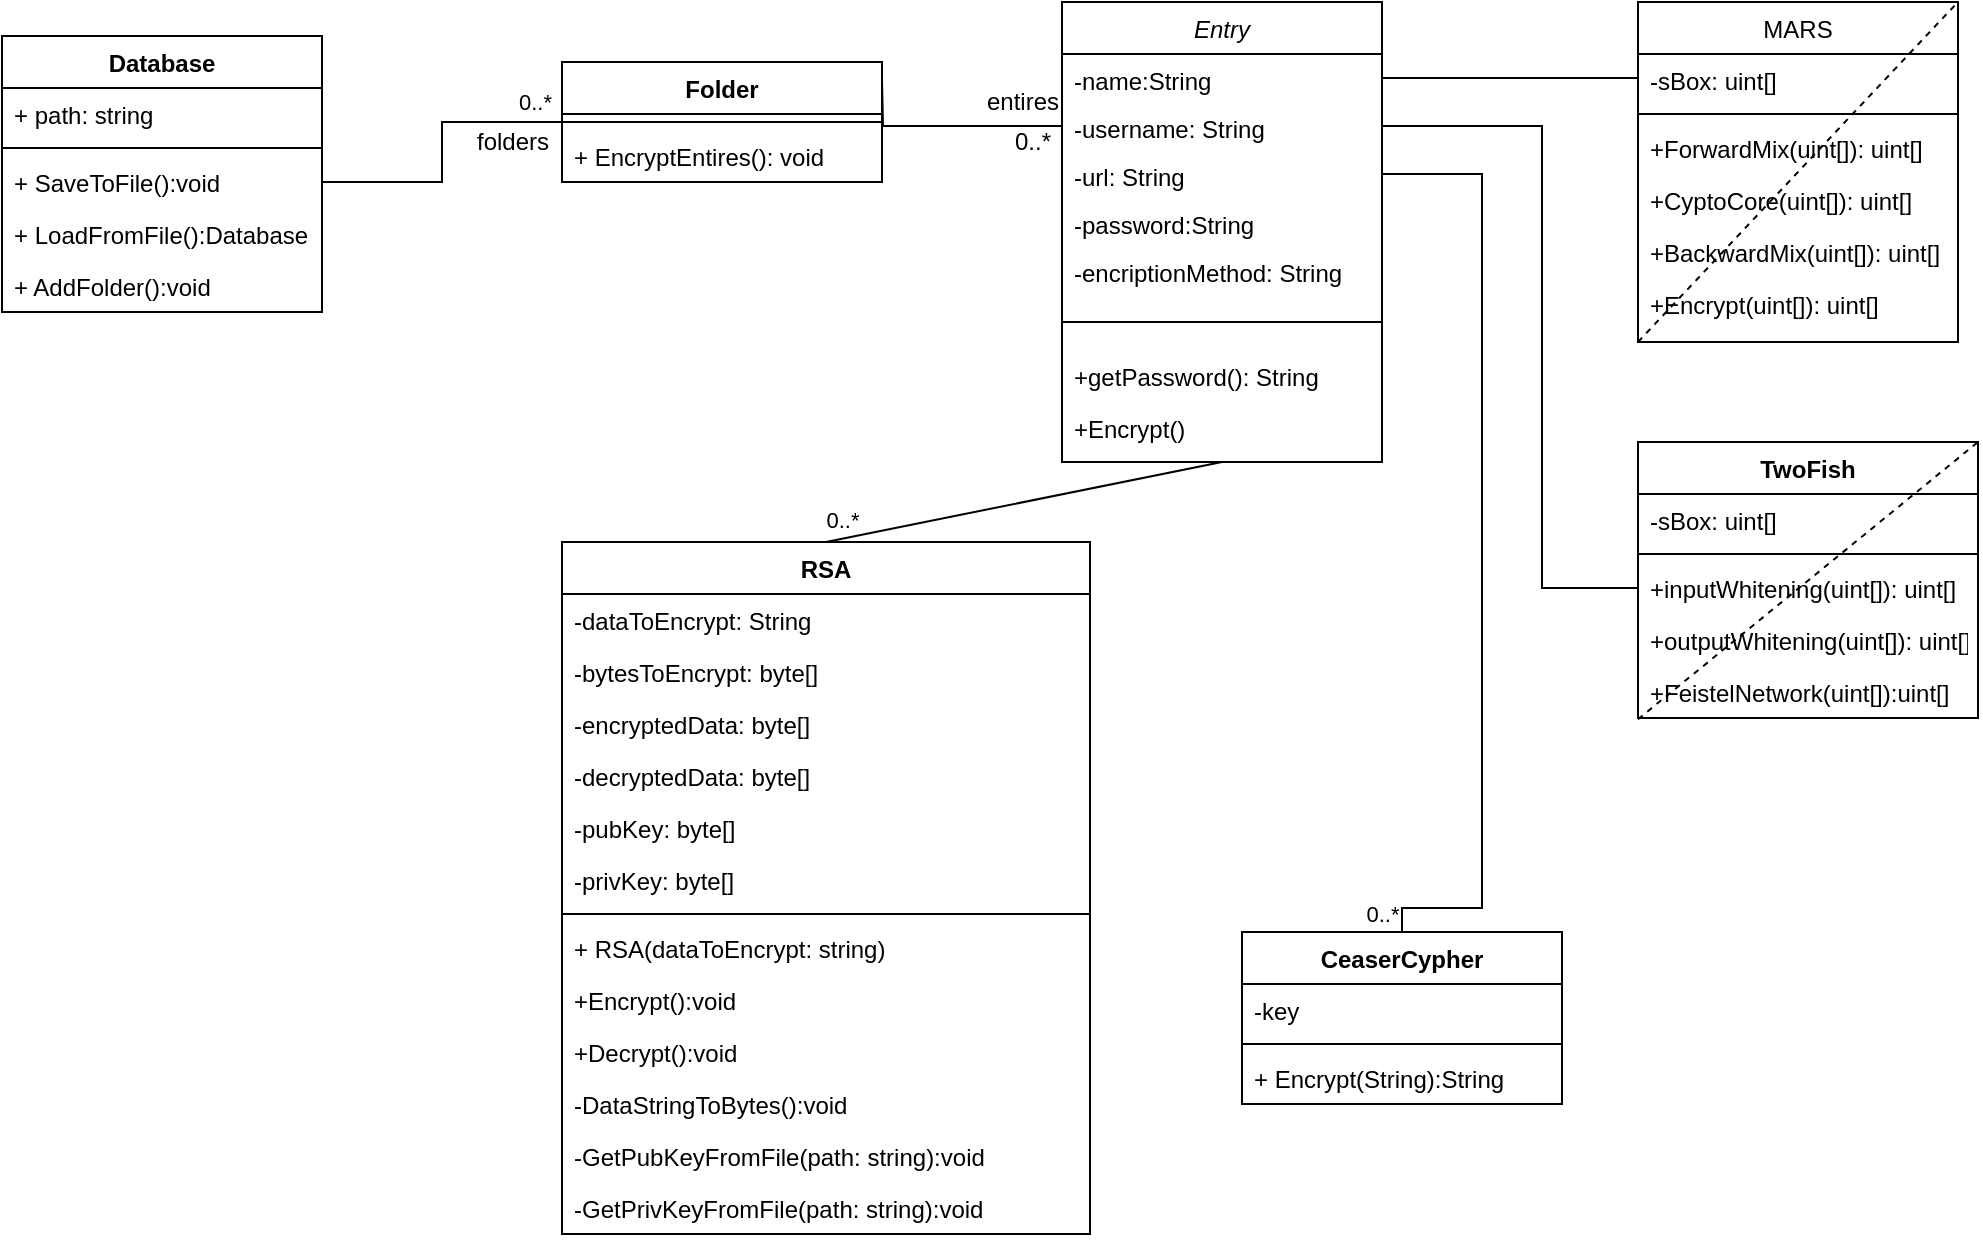 <mxfile version="18.0.1" type="device"><diagram id="C5RBs43oDa-KdzZeNtuy" name="Page-1"><mxGraphModel dx="1364" dy="346" grid="1" gridSize="10" guides="1" tooltips="1" connect="1" arrows="1" fold="1" page="1" pageScale="1" pageWidth="827" pageHeight="1169" math="0" shadow="0"><root><mxCell id="WIyWlLk6GJQsqaUBKTNV-0"/><mxCell id="WIyWlLk6GJQsqaUBKTNV-1" parent="WIyWlLk6GJQsqaUBKTNV-0"/><mxCell id="zkfFHV4jXpPFQw0GAbJ--0" value="Entry" style="swimlane;fontStyle=2;align=center;verticalAlign=top;childLayout=stackLayout;horizontal=1;startSize=26;horizontalStack=0;resizeParent=1;resizeLast=0;collapsible=1;marginBottom=0;rounded=0;shadow=0;strokeWidth=1;" parent="WIyWlLk6GJQsqaUBKTNV-1" vertex="1"><mxGeometry x="220" y="120" width="160" height="230" as="geometry"><mxRectangle x="230" y="140" width="160" height="26" as="alternateBounds"/></mxGeometry></mxCell><mxCell id="zkfFHV4jXpPFQw0GAbJ--1" value="-name:String" style="text;align=left;verticalAlign=top;spacingLeft=4;spacingRight=4;overflow=hidden;rotatable=0;points=[[0,0.5],[1,0.5]];portConstraint=eastwest;" parent="zkfFHV4jXpPFQw0GAbJ--0" vertex="1"><mxGeometry y="26" width="160" height="24" as="geometry"/></mxCell><mxCell id="X9prJP2SPEjW0zn2aLa6-2" value="-username: String" style="text;align=left;verticalAlign=top;spacingLeft=4;spacingRight=4;overflow=hidden;rotatable=0;points=[[0,0.5],[1,0.5]];portConstraint=eastwest;" parent="zkfFHV4jXpPFQw0GAbJ--0" vertex="1"><mxGeometry y="50" width="160" height="24" as="geometry"/></mxCell><mxCell id="X9prJP2SPEjW0zn2aLa6-3" value="-url: String" style="text;align=left;verticalAlign=top;spacingLeft=4;spacingRight=4;overflow=hidden;rotatable=0;points=[[0,0.5],[1,0.5]];portConstraint=eastwest;" parent="zkfFHV4jXpPFQw0GAbJ--0" vertex="1"><mxGeometry y="74" width="160" height="24" as="geometry"/></mxCell><mxCell id="LYHxTV_q-xc3YEyQ7yke-19" value="-password:String" style="text;align=left;verticalAlign=top;spacingLeft=4;spacingRight=4;overflow=hidden;rotatable=0;points=[[0,0.5],[1,0.5]];portConstraint=eastwest;" parent="zkfFHV4jXpPFQw0GAbJ--0" vertex="1"><mxGeometry y="98" width="160" height="24" as="geometry"/></mxCell><mxCell id="LYHxTV_q-xc3YEyQ7yke-20" value="-encriptionMethod: String" style="text;align=left;verticalAlign=top;spacingLeft=4;spacingRight=4;overflow=hidden;rotatable=0;points=[[0,0.5],[1,0.5]];portConstraint=eastwest;" parent="zkfFHV4jXpPFQw0GAbJ--0" vertex="1"><mxGeometry y="122" width="160" height="24" as="geometry"/></mxCell><mxCell id="zkfFHV4jXpPFQw0GAbJ--4" value="" style="line;html=1;strokeWidth=1;align=left;verticalAlign=middle;spacingTop=-1;spacingLeft=3;spacingRight=3;rotatable=0;labelPosition=right;points=[];portConstraint=eastwest;" parent="zkfFHV4jXpPFQw0GAbJ--0" vertex="1"><mxGeometry y="146" width="160" height="28" as="geometry"/></mxCell><mxCell id="zkfFHV4jXpPFQw0GAbJ--5" value="+getPassword(): String" style="text;align=left;verticalAlign=top;spacingLeft=4;spacingRight=4;overflow=hidden;rotatable=0;points=[[0,0.5],[1,0.5]];portConstraint=eastwest;" parent="zkfFHV4jXpPFQw0GAbJ--0" vertex="1"><mxGeometry y="174" width="160" height="26" as="geometry"/></mxCell><mxCell id="X9prJP2SPEjW0zn2aLa6-6" value="+Encrypt()" style="text;align=left;verticalAlign=top;spacingLeft=4;spacingRight=4;overflow=hidden;rotatable=0;points=[[0,0.5],[1,0.5]];portConstraint=eastwest;" parent="zkfFHV4jXpPFQw0GAbJ--0" vertex="1"><mxGeometry y="200" width="160" height="26" as="geometry"/></mxCell><mxCell id="zkfFHV4jXpPFQw0GAbJ--17" value="MARS" style="swimlane;fontStyle=0;align=center;verticalAlign=top;childLayout=stackLayout;horizontal=1;startSize=26;horizontalStack=0;resizeParent=1;resizeLast=0;collapsible=1;marginBottom=0;rounded=0;shadow=0;strokeWidth=1;" parent="WIyWlLk6GJQsqaUBKTNV-1" vertex="1"><mxGeometry x="508" y="120" width="160" height="170" as="geometry"><mxRectangle x="550" y="140" width="160" height="26" as="alternateBounds"/></mxGeometry></mxCell><mxCell id="zkfFHV4jXpPFQw0GAbJ--18" value="-sBox: uint[]" style="text;align=left;verticalAlign=top;spacingLeft=4;spacingRight=4;overflow=hidden;rotatable=0;points=[[0,0.5],[1,0.5]];portConstraint=eastwest;" parent="zkfFHV4jXpPFQw0GAbJ--17" vertex="1"><mxGeometry y="26" width="160" height="26" as="geometry"/></mxCell><mxCell id="zkfFHV4jXpPFQw0GAbJ--23" value="" style="line;html=1;strokeWidth=1;align=left;verticalAlign=middle;spacingTop=-1;spacingLeft=3;spacingRight=3;rotatable=0;labelPosition=right;points=[];portConstraint=eastwest;" parent="zkfFHV4jXpPFQw0GAbJ--17" vertex="1"><mxGeometry y="52" width="160" height="8" as="geometry"/></mxCell><mxCell id="zkfFHV4jXpPFQw0GAbJ--24" value="+ForwardMix(uint[]): uint[]" style="text;align=left;verticalAlign=top;spacingLeft=4;spacingRight=4;overflow=hidden;rotatable=0;points=[[0,0.5],[1,0.5]];portConstraint=eastwest;" parent="zkfFHV4jXpPFQw0GAbJ--17" vertex="1"><mxGeometry y="60" width="160" height="26" as="geometry"/></mxCell><mxCell id="zkfFHV4jXpPFQw0GAbJ--25" value="+CyptoCore(uint[]): uint[]" style="text;align=left;verticalAlign=top;spacingLeft=4;spacingRight=4;overflow=hidden;rotatable=0;points=[[0,0.5],[1,0.5]];portConstraint=eastwest;" parent="zkfFHV4jXpPFQw0GAbJ--17" vertex="1"><mxGeometry y="86" width="160" height="26" as="geometry"/></mxCell><mxCell id="X9prJP2SPEjW0zn2aLa6-4" value="+BackwardMix(uint[]): uint[]" style="text;align=left;verticalAlign=top;spacingLeft=4;spacingRight=4;overflow=hidden;rotatable=0;points=[[0,0.5],[1,0.5]];portConstraint=eastwest;" parent="zkfFHV4jXpPFQw0GAbJ--17" vertex="1"><mxGeometry y="112" width="160" height="26" as="geometry"/></mxCell><mxCell id="X9prJP2SPEjW0zn2aLa6-5" value="+Encrypt(uint[]): uint[]" style="text;align=left;verticalAlign=top;spacingLeft=4;spacingRight=4;overflow=hidden;rotatable=0;points=[[0,0.5],[1,0.5]];portConstraint=eastwest;" parent="zkfFHV4jXpPFQw0GAbJ--17" vertex="1"><mxGeometry y="138" width="160" height="26" as="geometry"/></mxCell><mxCell id="X9prJP2SPEjW0zn2aLa6-7" value="TwoFish" style="swimlane;fontStyle=1;align=center;verticalAlign=top;childLayout=stackLayout;horizontal=1;startSize=26;horizontalStack=0;resizeParent=1;resizeParentMax=0;resizeLast=0;collapsible=1;marginBottom=0;" parent="WIyWlLk6GJQsqaUBKTNV-1" vertex="1"><mxGeometry x="508" y="340" width="170" height="138" as="geometry"/></mxCell><mxCell id="X9prJP2SPEjW0zn2aLa6-8" value="-sBox: uint[]" style="text;strokeColor=none;fillColor=none;align=left;verticalAlign=top;spacingLeft=4;spacingRight=4;overflow=hidden;rotatable=0;points=[[0,0.5],[1,0.5]];portConstraint=eastwest;" parent="X9prJP2SPEjW0zn2aLa6-7" vertex="1"><mxGeometry y="26" width="170" height="26" as="geometry"/></mxCell><mxCell id="X9prJP2SPEjW0zn2aLa6-9" value="" style="line;strokeWidth=1;fillColor=none;align=left;verticalAlign=middle;spacingTop=-1;spacingLeft=3;spacingRight=3;rotatable=0;labelPosition=right;points=[];portConstraint=eastwest;" parent="X9prJP2SPEjW0zn2aLa6-7" vertex="1"><mxGeometry y="52" width="170" height="8" as="geometry"/></mxCell><mxCell id="X9prJP2SPEjW0zn2aLa6-10" value="+inputWhitening(uint[]): uint[]" style="text;strokeColor=none;fillColor=none;align=left;verticalAlign=top;spacingLeft=4;spacingRight=4;overflow=hidden;rotatable=0;points=[[0,0.5],[1,0.5]];portConstraint=eastwest;" parent="X9prJP2SPEjW0zn2aLa6-7" vertex="1"><mxGeometry y="60" width="170" height="26" as="geometry"/></mxCell><mxCell id="X9prJP2SPEjW0zn2aLa6-12" value="+outputWhitening(uint[]): uint[]" style="text;strokeColor=none;fillColor=none;align=left;verticalAlign=top;spacingLeft=4;spacingRight=4;overflow=hidden;rotatable=0;points=[[0,0.5],[1,0.5]];portConstraint=eastwest;" parent="X9prJP2SPEjW0zn2aLa6-7" vertex="1"><mxGeometry y="86" width="170" height="26" as="geometry"/></mxCell><mxCell id="X9prJP2SPEjW0zn2aLa6-13" value="+FeistelNetwork(uint[]):uint[]" style="text;strokeColor=none;fillColor=none;align=left;verticalAlign=top;spacingLeft=4;spacingRight=4;overflow=hidden;rotatable=0;points=[[0,0.5],[1,0.5]];portConstraint=eastwest;" parent="X9prJP2SPEjW0zn2aLa6-7" vertex="1"><mxGeometry y="112" width="170" height="26" as="geometry"/></mxCell><mxCell id="LYHxTV_q-xc3YEyQ7yke-2" value="" style="endArrow=none;dashed=1;html=1;rounded=0;entryX=1;entryY=0;entryDx=0;entryDy=0;exitX=0;exitY=1.024;exitDx=0;exitDy=0;exitPerimeter=0;" parent="X9prJP2SPEjW0zn2aLa6-7" source="X9prJP2SPEjW0zn2aLa6-13" edge="1"><mxGeometry width="50" height="50" relative="1" as="geometry"><mxPoint x="-28" y="100" as="sourcePoint"/><mxPoint x="170" as="targetPoint"/></mxGeometry></mxCell><mxCell id="X9prJP2SPEjW0zn2aLa6-14" value="CeaserCypher" style="swimlane;fontStyle=1;align=center;verticalAlign=top;childLayout=stackLayout;horizontal=1;startSize=26;horizontalStack=0;resizeParent=1;resizeParentMax=0;resizeLast=0;collapsible=1;marginBottom=0;" parent="WIyWlLk6GJQsqaUBKTNV-1" vertex="1"><mxGeometry x="310" y="585" width="160" height="86" as="geometry"/></mxCell><mxCell id="X9prJP2SPEjW0zn2aLa6-15" value="-key" style="text;strokeColor=none;fillColor=none;align=left;verticalAlign=top;spacingLeft=4;spacingRight=4;overflow=hidden;rotatable=0;points=[[0,0.5],[1,0.5]];portConstraint=eastwest;" parent="X9prJP2SPEjW0zn2aLa6-14" vertex="1"><mxGeometry y="26" width="160" height="26" as="geometry"/></mxCell><mxCell id="X9prJP2SPEjW0zn2aLa6-16" value="" style="line;strokeWidth=1;fillColor=none;align=left;verticalAlign=middle;spacingTop=-1;spacingLeft=3;spacingRight=3;rotatable=0;labelPosition=right;points=[];portConstraint=eastwest;" parent="X9prJP2SPEjW0zn2aLa6-14" vertex="1"><mxGeometry y="52" width="160" height="8" as="geometry"/></mxCell><mxCell id="X9prJP2SPEjW0zn2aLa6-17" value="+ Encrypt(String):String" style="text;strokeColor=none;fillColor=none;align=left;verticalAlign=top;spacingLeft=4;spacingRight=4;overflow=hidden;rotatable=0;points=[[0,0.5],[1,0.5]];portConstraint=eastwest;" parent="X9prJP2SPEjW0zn2aLa6-14" vertex="1"><mxGeometry y="60" width="160" height="26" as="geometry"/></mxCell><mxCell id="X9prJP2SPEjW0zn2aLa6-18" value="" style="endArrow=none;html=1;edgeStyle=orthogonalEdgeStyle;rounded=0;exitX=1;exitY=0.5;exitDx=0;exitDy=0;entryX=0;entryY=0.5;entryDx=0;entryDy=0;" parent="WIyWlLk6GJQsqaUBKTNV-1" source="zkfFHV4jXpPFQw0GAbJ--1" target="zkfFHV4jXpPFQw0GAbJ--18" edge="1"><mxGeometry relative="1" as="geometry"><mxPoint x="360" y="400" as="sourcePoint"/><mxPoint x="520" y="400" as="targetPoint"/><Array as="points"><mxPoint x="508" y="158"/></Array></mxGeometry></mxCell><mxCell id="X9prJP2SPEjW0zn2aLa6-21" value="" style="endArrow=none;html=1;edgeStyle=orthogonalEdgeStyle;rounded=0;exitX=1;exitY=0.5;exitDx=0;exitDy=0;entryX=0;entryY=0.5;entryDx=0;entryDy=0;" parent="WIyWlLk6GJQsqaUBKTNV-1" source="X9prJP2SPEjW0zn2aLa6-2" target="X9prJP2SPEjW0zn2aLa6-10" edge="1"><mxGeometry relative="1" as="geometry"><mxPoint x="350" y="220" as="sourcePoint"/><mxPoint x="510" y="220" as="targetPoint"/><Array as="points"><mxPoint x="460" y="182"/><mxPoint x="460" y="413"/></Array></mxGeometry></mxCell><mxCell id="X9prJP2SPEjW0zn2aLa6-24" value="" style="endArrow=none;html=1;edgeStyle=orthogonalEdgeStyle;rounded=0;exitX=1;exitY=0.5;exitDx=0;exitDy=0;entryX=0.5;entryY=0;entryDx=0;entryDy=0;" parent="WIyWlLk6GJQsqaUBKTNV-1" source="X9prJP2SPEjW0zn2aLa6-3" target="X9prJP2SPEjW0zn2aLa6-14" edge="1"><mxGeometry relative="1" as="geometry"><mxPoint x="350" y="390" as="sourcePoint"/><mxPoint x="390" y="580" as="targetPoint"/><Array as="points"><mxPoint x="430" y="206"/><mxPoint x="430" y="573"/><mxPoint x="390" y="573"/></Array></mxGeometry></mxCell><mxCell id="jSPPKyxyDstq6uqNeKru-11" value="0..*" style="edgeLabel;html=1;align=center;verticalAlign=middle;resizable=0;points=[];" vertex="1" connectable="0" parent="X9prJP2SPEjW0zn2aLa6-24"><mxGeometry x="0.918" y="1" relative="1" as="geometry"><mxPoint x="-17" y="2" as="offset"/></mxGeometry></mxCell><mxCell id="LYHxTV_q-xc3YEyQ7yke-1" value="" style="endArrow=none;dashed=1;html=1;rounded=0;entryX=1;entryY=0;entryDx=0;entryDy=0;exitX=0;exitY=1;exitDx=0;exitDy=0;" parent="WIyWlLk6GJQsqaUBKTNV-1" source="zkfFHV4jXpPFQw0GAbJ--17" target="zkfFHV4jXpPFQw0GAbJ--17" edge="1"><mxGeometry width="50" height="50" relative="1" as="geometry"><mxPoint x="390" y="370" as="sourcePoint"/><mxPoint x="440" y="320" as="targetPoint"/></mxGeometry></mxCell><mxCell id="LYHxTV_q-xc3YEyQ7yke-3" value="RSA" style="swimlane;fontStyle=1;align=center;verticalAlign=top;childLayout=stackLayout;horizontal=1;startSize=26;horizontalStack=0;resizeParent=1;resizeParentMax=0;resizeLast=0;collapsible=1;marginBottom=0;" parent="WIyWlLk6GJQsqaUBKTNV-1" vertex="1"><mxGeometry x="-30" y="390" width="264" height="346" as="geometry"/></mxCell><mxCell id="LYHxTV_q-xc3YEyQ7yke-4" value="-dataToEncrypt: String" style="text;strokeColor=none;fillColor=none;align=left;verticalAlign=top;spacingLeft=4;spacingRight=4;overflow=hidden;rotatable=0;points=[[0,0.5],[1,0.5]];portConstraint=eastwest;" parent="LYHxTV_q-xc3YEyQ7yke-3" vertex="1"><mxGeometry y="26" width="264" height="26" as="geometry"/></mxCell><mxCell id="LYHxTV_q-xc3YEyQ7yke-7" value="-bytesToEncrypt: byte[]" style="text;strokeColor=none;fillColor=none;align=left;verticalAlign=top;spacingLeft=4;spacingRight=4;overflow=hidden;rotatable=0;points=[[0,0.5],[1,0.5]];portConstraint=eastwest;" parent="LYHxTV_q-xc3YEyQ7yke-3" vertex="1"><mxGeometry y="52" width="264" height="26" as="geometry"/></mxCell><mxCell id="LYHxTV_q-xc3YEyQ7yke-8" value="-encryptedData: byte[]" style="text;strokeColor=none;fillColor=none;align=left;verticalAlign=top;spacingLeft=4;spacingRight=4;overflow=hidden;rotatable=0;points=[[0,0.5],[1,0.5]];portConstraint=eastwest;" parent="LYHxTV_q-xc3YEyQ7yke-3" vertex="1"><mxGeometry y="78" width="264" height="26" as="geometry"/></mxCell><mxCell id="LYHxTV_q-xc3YEyQ7yke-9" value="-decryptedData: byte[]" style="text;strokeColor=none;fillColor=none;align=left;verticalAlign=top;spacingLeft=4;spacingRight=4;overflow=hidden;rotatable=0;points=[[0,0.5],[1,0.5]];portConstraint=eastwest;" parent="LYHxTV_q-xc3YEyQ7yke-3" vertex="1"><mxGeometry y="104" width="264" height="26" as="geometry"/></mxCell><mxCell id="LYHxTV_q-xc3YEyQ7yke-10" value="-pubKey: byte[]" style="text;strokeColor=none;fillColor=none;align=left;verticalAlign=top;spacingLeft=4;spacingRight=4;overflow=hidden;rotatable=0;points=[[0,0.5],[1,0.5]];portConstraint=eastwest;" parent="LYHxTV_q-xc3YEyQ7yke-3" vertex="1"><mxGeometry y="130" width="264" height="26" as="geometry"/></mxCell><mxCell id="LYHxTV_q-xc3YEyQ7yke-11" value="-privKey: byte[]" style="text;strokeColor=none;fillColor=none;align=left;verticalAlign=top;spacingLeft=4;spacingRight=4;overflow=hidden;rotatable=0;points=[[0,0.5],[1,0.5]];portConstraint=eastwest;" parent="LYHxTV_q-xc3YEyQ7yke-3" vertex="1"><mxGeometry y="156" width="264" height="26" as="geometry"/></mxCell><mxCell id="LYHxTV_q-xc3YEyQ7yke-5" value="" style="line;strokeWidth=1;fillColor=none;align=left;verticalAlign=middle;spacingTop=-1;spacingLeft=3;spacingRight=3;rotatable=0;labelPosition=right;points=[];portConstraint=eastwest;" parent="LYHxTV_q-xc3YEyQ7yke-3" vertex="1"><mxGeometry y="182" width="264" height="8" as="geometry"/></mxCell><mxCell id="LYHxTV_q-xc3YEyQ7yke-6" value="+ RSA(dataToEncrypt: string)" style="text;strokeColor=none;fillColor=none;align=left;verticalAlign=top;spacingLeft=4;spacingRight=4;overflow=hidden;rotatable=0;points=[[0,0.5],[1,0.5]];portConstraint=eastwest;" parent="LYHxTV_q-xc3YEyQ7yke-3" vertex="1"><mxGeometry y="190" width="264" height="26" as="geometry"/></mxCell><mxCell id="LYHxTV_q-xc3YEyQ7yke-12" value="+Encrypt():void" style="text;strokeColor=none;fillColor=none;align=left;verticalAlign=top;spacingLeft=4;spacingRight=4;overflow=hidden;rotatable=0;points=[[0,0.5],[1,0.5]];portConstraint=eastwest;" parent="LYHxTV_q-xc3YEyQ7yke-3" vertex="1"><mxGeometry y="216" width="264" height="26" as="geometry"/></mxCell><mxCell id="LYHxTV_q-xc3YEyQ7yke-15" value="+Decrypt():void" style="text;strokeColor=none;fillColor=none;align=left;verticalAlign=top;spacingLeft=4;spacingRight=4;overflow=hidden;rotatable=0;points=[[0,0.5],[1,0.5]];portConstraint=eastwest;" parent="LYHxTV_q-xc3YEyQ7yke-3" vertex="1"><mxGeometry y="242" width="264" height="26" as="geometry"/></mxCell><mxCell id="LYHxTV_q-xc3YEyQ7yke-13" value="-DataStringToBytes():void" style="text;strokeColor=none;fillColor=none;align=left;verticalAlign=top;spacingLeft=4;spacingRight=4;overflow=hidden;rotatable=0;points=[[0,0.5],[1,0.5]];portConstraint=eastwest;" parent="LYHxTV_q-xc3YEyQ7yke-3" vertex="1"><mxGeometry y="268" width="264" height="26" as="geometry"/></mxCell><mxCell id="LYHxTV_q-xc3YEyQ7yke-14" value="-GetPubKeyFromFile(path: string):void" style="text;strokeColor=none;fillColor=none;align=left;verticalAlign=top;spacingLeft=4;spacingRight=4;overflow=hidden;rotatable=0;points=[[0,0.5],[1,0.5]];portConstraint=eastwest;" parent="LYHxTV_q-xc3YEyQ7yke-3" vertex="1"><mxGeometry y="294" width="264" height="26" as="geometry"/></mxCell><mxCell id="LYHxTV_q-xc3YEyQ7yke-16" value="-GetPrivKeyFromFile(path: string):void" style="text;strokeColor=none;fillColor=none;align=left;verticalAlign=top;spacingLeft=4;spacingRight=4;overflow=hidden;rotatable=0;points=[[0,0.5],[1,0.5]];portConstraint=eastwest;" parent="LYHxTV_q-xc3YEyQ7yke-3" vertex="1"><mxGeometry y="320" width="264" height="26" as="geometry"/></mxCell><mxCell id="LYHxTV_q-xc3YEyQ7yke-18" value="" style="endArrow=none;html=1;rounded=0;entryX=0.5;entryY=1;entryDx=0;entryDy=0;exitX=0.5;exitY=0;exitDx=0;exitDy=0;" parent="WIyWlLk6GJQsqaUBKTNV-1" source="LYHxTV_q-xc3YEyQ7yke-3" target="zkfFHV4jXpPFQw0GAbJ--0" edge="1"><mxGeometry width="50" height="50" relative="1" as="geometry"><mxPoint x="430" y="470" as="sourcePoint"/><mxPoint x="480" y="420" as="targetPoint"/></mxGeometry></mxCell><mxCell id="jSPPKyxyDstq6uqNeKru-10" value="0..*" style="edgeLabel;html=1;align=center;verticalAlign=middle;resizable=0;points=[];" vertex="1" connectable="0" parent="LYHxTV_q-xc3YEyQ7yke-18"><mxGeometry x="-0.747" y="-1" relative="1" as="geometry"><mxPoint x="-17" y="-7" as="offset"/></mxGeometry></mxCell><mxCell id="LYHxTV_q-xc3YEyQ7yke-22" value="Folder" style="swimlane;fontStyle=1;align=center;verticalAlign=top;childLayout=stackLayout;horizontal=1;startSize=26;horizontalStack=0;resizeParent=1;resizeParentMax=0;resizeLast=0;collapsible=1;marginBottom=0;" parent="WIyWlLk6GJQsqaUBKTNV-1" vertex="1"><mxGeometry x="-30" y="150" width="160" height="60" as="geometry"/></mxCell><mxCell id="LYHxTV_q-xc3YEyQ7yke-24" value="" style="line;strokeWidth=1;fillColor=none;align=left;verticalAlign=middle;spacingTop=-1;spacingLeft=3;spacingRight=3;rotatable=0;labelPosition=right;points=[];portConstraint=eastwest;" parent="LYHxTV_q-xc3YEyQ7yke-22" vertex="1"><mxGeometry y="26" width="160" height="8" as="geometry"/></mxCell><mxCell id="LYHxTV_q-xc3YEyQ7yke-25" value="+ EncryptEntires(): void" style="text;strokeColor=none;fillColor=none;align=left;verticalAlign=top;spacingLeft=4;spacingRight=4;overflow=hidden;rotatable=0;points=[[0,0.5],[1,0.5]];portConstraint=eastwest;" parent="LYHxTV_q-xc3YEyQ7yke-22" vertex="1"><mxGeometry y="34" width="160" height="26" as="geometry"/></mxCell><mxCell id="LYHxTV_q-xc3YEyQ7yke-26" value="" style="endArrow=none;html=1;edgeStyle=orthogonalEdgeStyle;rounded=0;exitX=1;exitY=0.5;exitDx=0;exitDy=0;" parent="WIyWlLk6GJQsqaUBKTNV-1" target="X9prJP2SPEjW0zn2aLa6-2" edge="1"><mxGeometry relative="1" as="geometry"><mxPoint x="130" y="159.0" as="sourcePoint"/><mxPoint x="660" y="260" as="targetPoint"/></mxGeometry></mxCell><mxCell id="LYHxTV_q-xc3YEyQ7yke-29" value="entires" style="text;html=1;align=center;verticalAlign=middle;resizable=0;points=[];autosize=1;strokeColor=none;fillColor=none;" parent="WIyWlLk6GJQsqaUBKTNV-1" vertex="1"><mxGeometry x="175" y="160" width="50" height="20" as="geometry"/></mxCell><mxCell id="LYHxTV_q-xc3YEyQ7yke-30" value="0..*" style="text;html=1;align=center;verticalAlign=middle;resizable=0;points=[];autosize=1;strokeColor=none;fillColor=none;" parent="WIyWlLk6GJQsqaUBKTNV-1" vertex="1"><mxGeometry x="190" y="180" width="30" height="20" as="geometry"/></mxCell><mxCell id="jSPPKyxyDstq6uqNeKru-0" value="Database" style="swimlane;fontStyle=1;align=center;verticalAlign=top;childLayout=stackLayout;horizontal=1;startSize=26;horizontalStack=0;resizeParent=1;resizeParentMax=0;resizeLast=0;collapsible=1;marginBottom=0;" vertex="1" parent="WIyWlLk6GJQsqaUBKTNV-1"><mxGeometry x="-310" y="137" width="160" height="138" as="geometry"/></mxCell><mxCell id="jSPPKyxyDstq6uqNeKru-1" value="+ path: string" style="text;strokeColor=none;fillColor=none;align=left;verticalAlign=top;spacingLeft=4;spacingRight=4;overflow=hidden;rotatable=0;points=[[0,0.5],[1,0.5]];portConstraint=eastwest;" vertex="1" parent="jSPPKyxyDstq6uqNeKru-0"><mxGeometry y="26" width="160" height="26" as="geometry"/></mxCell><mxCell id="jSPPKyxyDstq6uqNeKru-2" value="" style="line;strokeWidth=1;fillColor=none;align=left;verticalAlign=middle;spacingTop=-1;spacingLeft=3;spacingRight=3;rotatable=0;labelPosition=right;points=[];portConstraint=eastwest;" vertex="1" parent="jSPPKyxyDstq6uqNeKru-0"><mxGeometry y="52" width="160" height="8" as="geometry"/></mxCell><mxCell id="jSPPKyxyDstq6uqNeKru-3" value="+ SaveToFile():void" style="text;strokeColor=none;fillColor=none;align=left;verticalAlign=top;spacingLeft=4;spacingRight=4;overflow=hidden;rotatable=0;points=[[0,0.5],[1,0.5]];portConstraint=eastwest;" vertex="1" parent="jSPPKyxyDstq6uqNeKru-0"><mxGeometry y="60" width="160" height="26" as="geometry"/></mxCell><mxCell id="jSPPKyxyDstq6uqNeKru-4" value="+ LoadFromFile():Database" style="text;strokeColor=none;fillColor=none;align=left;verticalAlign=top;spacingLeft=4;spacingRight=4;overflow=hidden;rotatable=0;points=[[0,0.5],[1,0.5]];portConstraint=eastwest;" vertex="1" parent="jSPPKyxyDstq6uqNeKru-0"><mxGeometry y="86" width="160" height="26" as="geometry"/></mxCell><mxCell id="jSPPKyxyDstq6uqNeKru-5" value="+ AddFolder():void" style="text;strokeColor=none;fillColor=none;align=left;verticalAlign=top;spacingLeft=4;spacingRight=4;overflow=hidden;rotatable=0;points=[[0,0.5],[1,0.5]];portConstraint=eastwest;" vertex="1" parent="jSPPKyxyDstq6uqNeKru-0"><mxGeometry y="112" width="160" height="26" as="geometry"/></mxCell><mxCell id="jSPPKyxyDstq6uqNeKru-6" value="" style="endArrow=none;html=1;edgeStyle=orthogonalEdgeStyle;rounded=0;exitX=1;exitY=0.5;exitDx=0;exitDy=0;entryX=0;entryY=0.5;entryDx=0;entryDy=0;" edge="1" parent="WIyWlLk6GJQsqaUBKTNV-1" source="jSPPKyxyDstq6uqNeKru-3" target="LYHxTV_q-xc3YEyQ7yke-22"><mxGeometry relative="1" as="geometry"><mxPoint x="70" y="440" as="sourcePoint"/><mxPoint x="-90" y="180" as="targetPoint"/></mxGeometry></mxCell><mxCell id="jSPPKyxyDstq6uqNeKru-8" value="0..*" style="edgeLabel;resizable=0;html=1;align=right;verticalAlign=bottom;" connectable="0" vertex="1" parent="jSPPKyxyDstq6uqNeKru-6"><mxGeometry x="1" relative="1" as="geometry"><mxPoint x="-5" y="-2" as="offset"/></mxGeometry></mxCell><mxCell id="jSPPKyxyDstq6uqNeKru-9" value="folders" style="text;html=1;align=center;verticalAlign=middle;resizable=0;points=[];autosize=1;strokeColor=none;fillColor=none;" vertex="1" parent="WIyWlLk6GJQsqaUBKTNV-1"><mxGeometry x="-80" y="180" width="50" height="20" as="geometry"/></mxCell></root></mxGraphModel></diagram></mxfile>